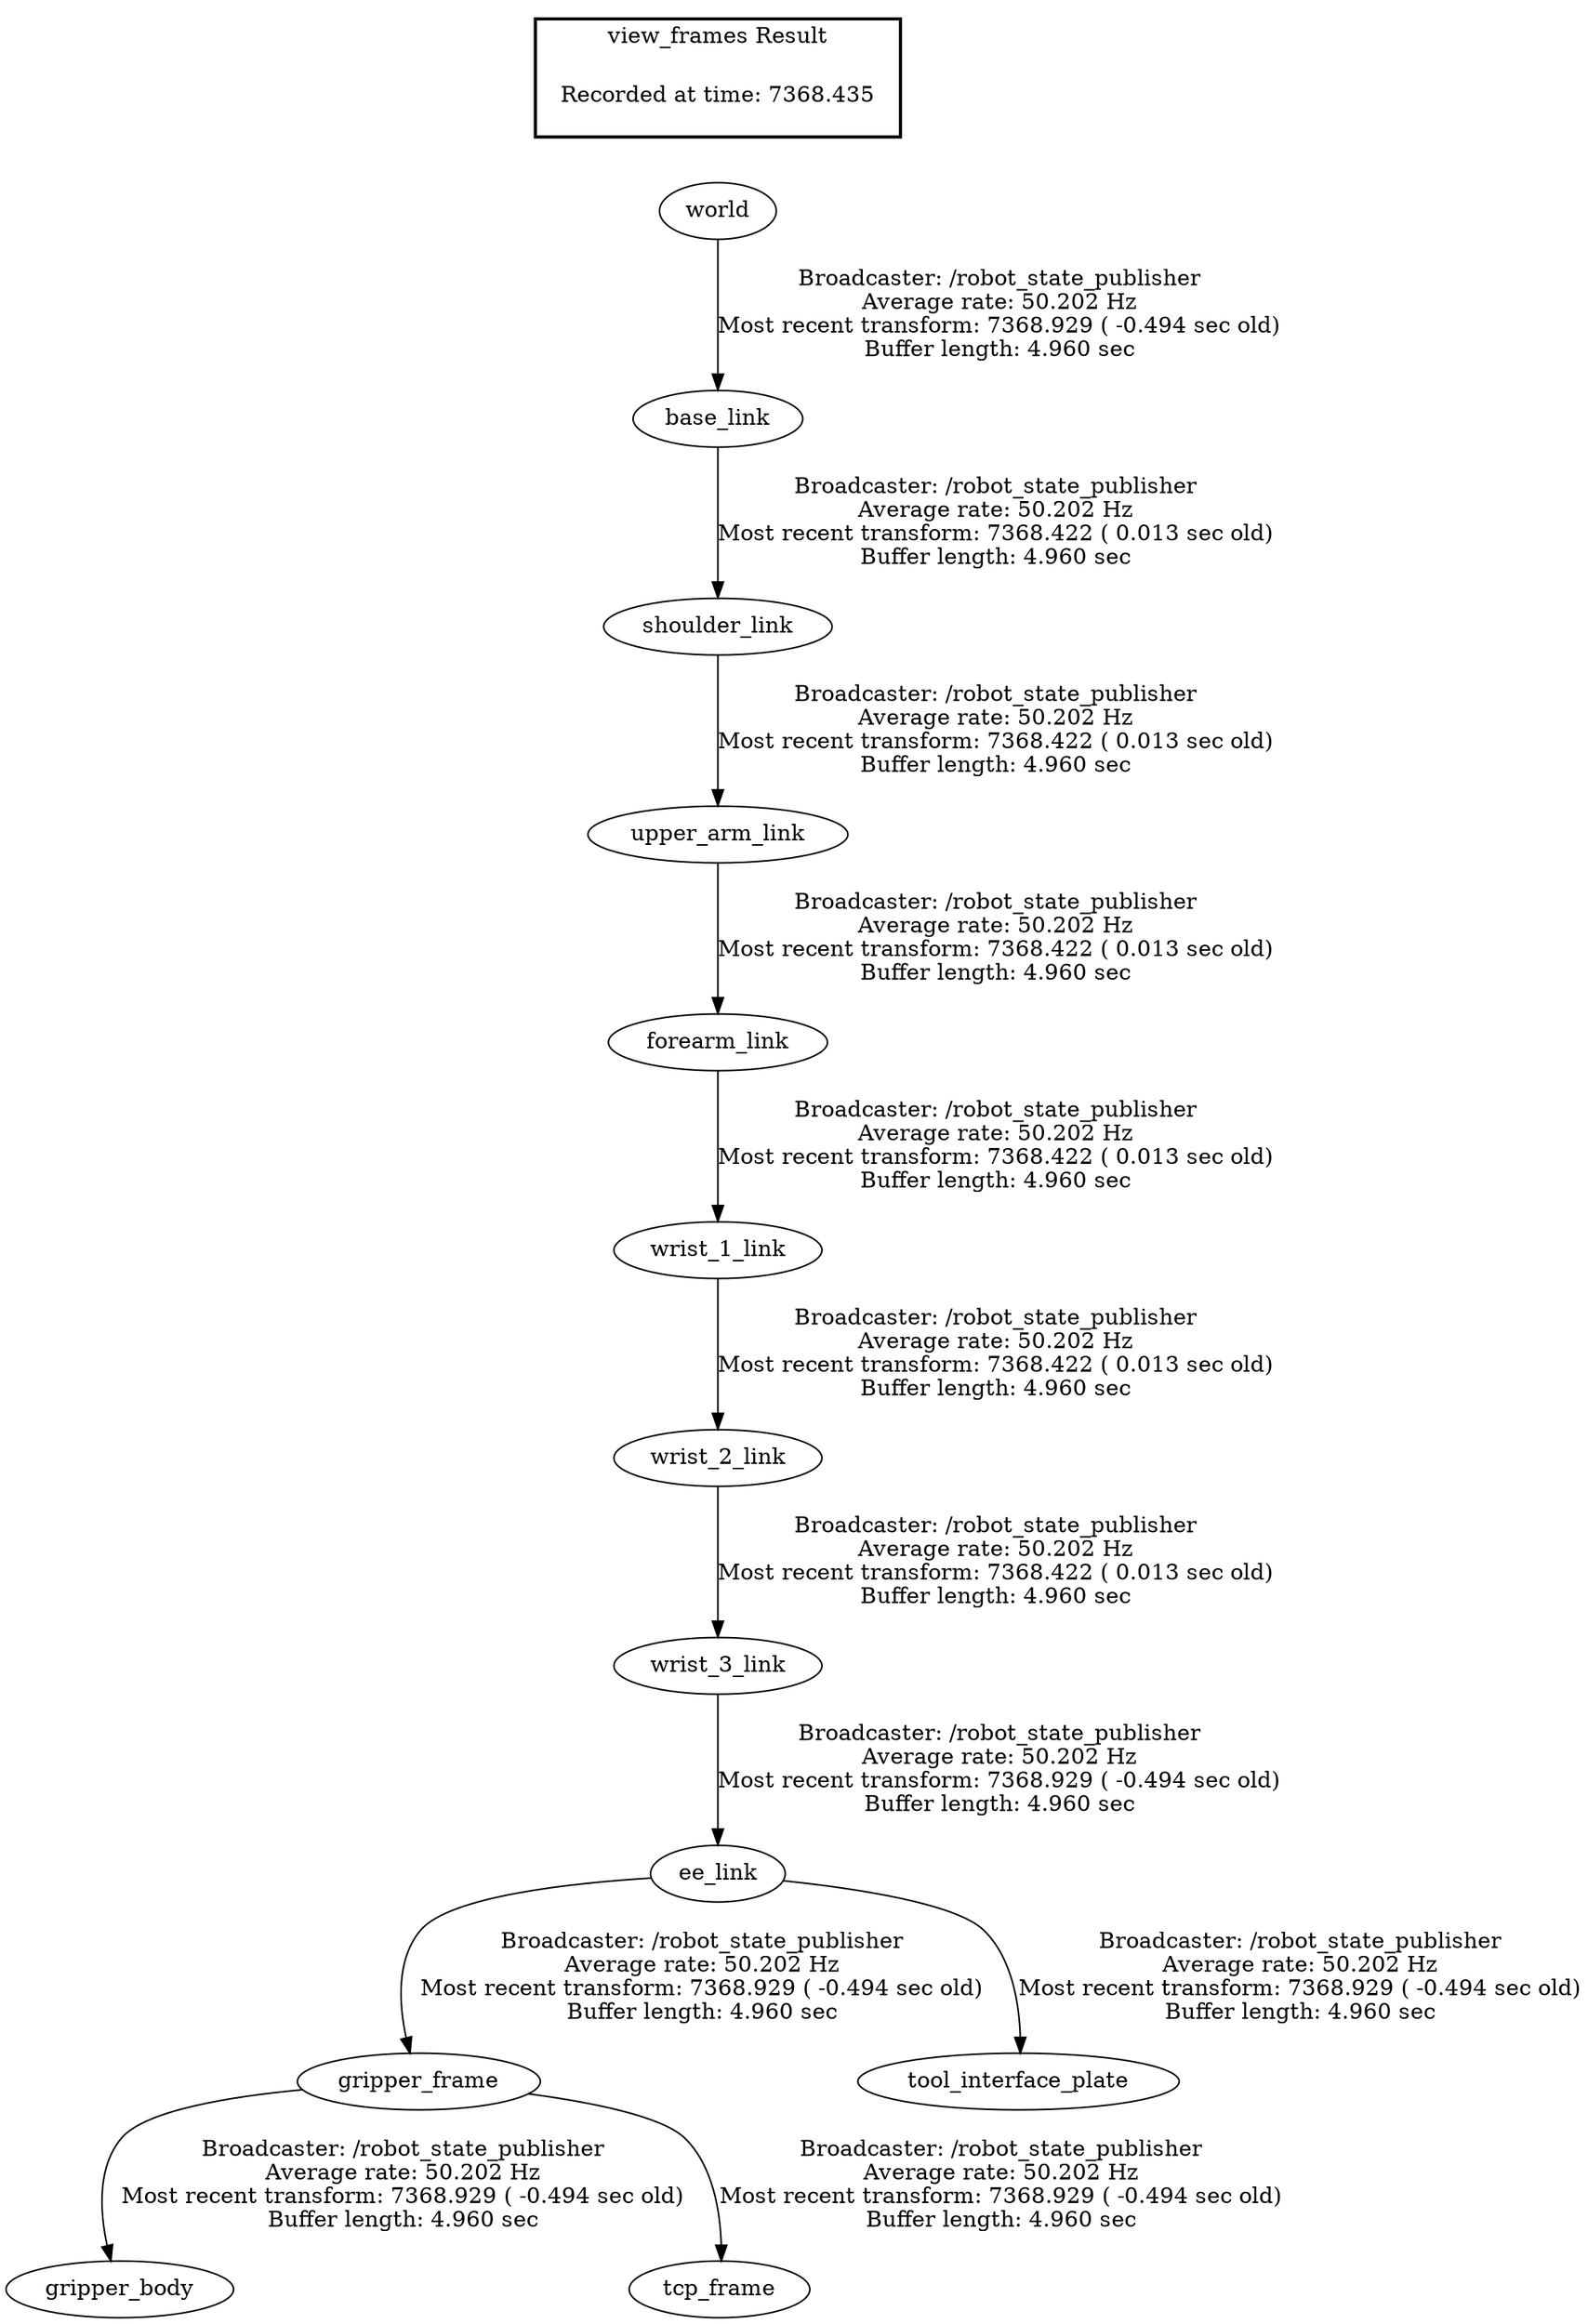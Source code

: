 digraph G {
"upper_arm_link" -> "forearm_link"[label="Broadcaster: /robot_state_publisher\nAverage rate: 50.202 Hz\nMost recent transform: 7368.422 ( 0.013 sec old)\nBuffer length: 4.960 sec\n"];
"shoulder_link" -> "upper_arm_link"[label="Broadcaster: /robot_state_publisher\nAverage rate: 50.202 Hz\nMost recent transform: 7368.422 ( 0.013 sec old)\nBuffer length: 4.960 sec\n"];
"base_link" -> "shoulder_link"[label="Broadcaster: /robot_state_publisher\nAverage rate: 50.202 Hz\nMost recent transform: 7368.422 ( 0.013 sec old)\nBuffer length: 4.960 sec\n"];
"world" -> "base_link"[label="Broadcaster: /robot_state_publisher\nAverage rate: 50.202 Hz\nMost recent transform: 7368.929 ( -0.494 sec old)\nBuffer length: 4.960 sec\n"];
"forearm_link" -> "wrist_1_link"[label="Broadcaster: /robot_state_publisher\nAverage rate: 50.202 Hz\nMost recent transform: 7368.422 ( 0.013 sec old)\nBuffer length: 4.960 sec\n"];
"wrist_1_link" -> "wrist_2_link"[label="Broadcaster: /robot_state_publisher\nAverage rate: 50.202 Hz\nMost recent transform: 7368.422 ( 0.013 sec old)\nBuffer length: 4.960 sec\n"];
"wrist_2_link" -> "wrist_3_link"[label="Broadcaster: /robot_state_publisher\nAverage rate: 50.202 Hz\nMost recent transform: 7368.422 ( 0.013 sec old)\nBuffer length: 4.960 sec\n"];
"wrist_3_link" -> "ee_link"[label="Broadcaster: /robot_state_publisher\nAverage rate: 50.202 Hz\nMost recent transform: 7368.929 ( -0.494 sec old)\nBuffer length: 4.960 sec\n"];
"gripper_frame" -> "gripper_body"[label="Broadcaster: /robot_state_publisher\nAverage rate: 50.202 Hz\nMost recent transform: 7368.929 ( -0.494 sec old)\nBuffer length: 4.960 sec\n"];
"ee_link" -> "gripper_frame"[label="Broadcaster: /robot_state_publisher\nAverage rate: 50.202 Hz\nMost recent transform: 7368.929 ( -0.494 sec old)\nBuffer length: 4.960 sec\n"];
"gripper_frame" -> "tcp_frame"[label="Broadcaster: /robot_state_publisher\nAverage rate: 50.202 Hz\nMost recent transform: 7368.929 ( -0.494 sec old)\nBuffer length: 4.960 sec\n"];
"ee_link" -> "tool_interface_plate"[label="Broadcaster: /robot_state_publisher\nAverage rate: 50.202 Hz\nMost recent transform: 7368.929 ( -0.494 sec old)\nBuffer length: 4.960 sec\n"];
edge [style=invis];
 subgraph cluster_legend { style=bold; color=black; label ="view_frames Result";
"Recorded at time: 7368.435"[ shape=plaintext ] ;
 }->"world";
}